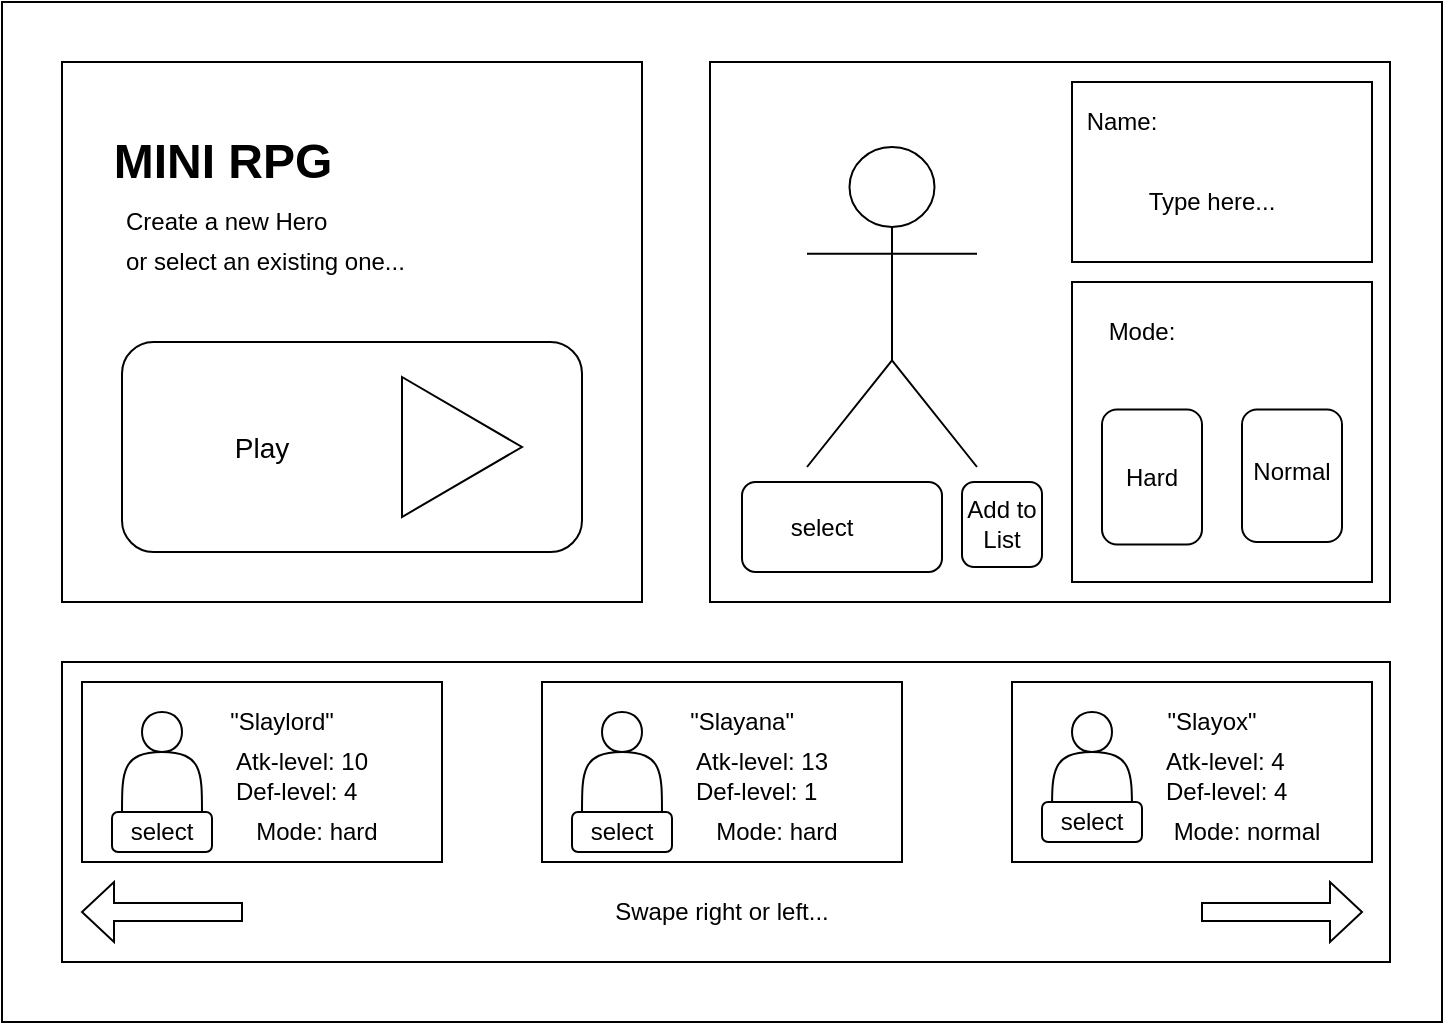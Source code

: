 <mxfile version="14.0.4" type="github">
  <diagram id="s0R87GjOq4F6TkN3tkKj" name="Page-1">
    <mxGraphModel dx="371" dy="942" grid="1" gridSize="10" guides="1" tooltips="1" connect="1" arrows="1" fold="1" page="1" pageScale="1" pageWidth="827" pageHeight="1169" math="0" shadow="0">
      <root>
        <mxCell id="0" />
        <mxCell id="1" parent="0" />
        <mxCell id="kV3hW0LneIvXpQz90k-1-1" value="" style="rounded=0;whiteSpace=wrap;html=1;" parent="1" vertex="1">
          <mxGeometry x="60" y="50" width="720" height="510" as="geometry" />
        </mxCell>
        <mxCell id="kV3hW0LneIvXpQz90k-1-2" value="" style="rounded=0;whiteSpace=wrap;html=1;" parent="1" vertex="1">
          <mxGeometry x="90" y="80" width="290" height="270" as="geometry" />
        </mxCell>
        <mxCell id="kV3hW0LneIvXpQz90k-1-3" value="" style="rounded=0;whiteSpace=wrap;html=1;" parent="1" vertex="1">
          <mxGeometry x="414" y="80" width="340" height="270" as="geometry" />
        </mxCell>
        <mxCell id="kV3hW0LneIvXpQz90k-1-4" value="" style="rounded=0;whiteSpace=wrap;html=1;" parent="1" vertex="1">
          <mxGeometry x="90" y="380" width="664" height="150" as="geometry" />
        </mxCell>
        <mxCell id="kV3hW0LneIvXpQz90k-1-7" value="" style="rounded=0;whiteSpace=wrap;html=1;" parent="1" vertex="1">
          <mxGeometry x="595" y="90" width="150" height="90" as="geometry" />
        </mxCell>
        <mxCell id="kV3hW0LneIvXpQz90k-1-8" value="" style="rounded=0;whiteSpace=wrap;html=1;" parent="1" vertex="1">
          <mxGeometry x="595" y="190" width="150" height="150" as="geometry" />
        </mxCell>
        <mxCell id="kV3hW0LneIvXpQz90k-1-9" style="edgeStyle=orthogonalEdgeStyle;rounded=0;orthogonalLoop=1;jettySize=auto;html=1;exitX=0.5;exitY=1;exitDx=0;exitDy=0;" parent="1" source="kV3hW0LneIvXpQz90k-1-8" target="kV3hW0LneIvXpQz90k-1-8" edge="1">
          <mxGeometry relative="1" as="geometry" />
        </mxCell>
        <mxCell id="kV3hW0LneIvXpQz90k-1-12" value="Mode:" style="text;html=1;strokeColor=none;fillColor=none;align=center;verticalAlign=middle;whiteSpace=wrap;rounded=0;" parent="1" vertex="1">
          <mxGeometry x="600" y="200" width="60" height="30" as="geometry" />
        </mxCell>
        <mxCell id="kV3hW0LneIvXpQz90k-1-13" value="" style="rounded=1;whiteSpace=wrap;html=1;" parent="1" vertex="1">
          <mxGeometry x="610" y="253.75" width="50" height="67.5" as="geometry" />
        </mxCell>
        <mxCell id="kV3hW0LneIvXpQz90k-1-14" value="" style="rounded=1;whiteSpace=wrap;html=1;" parent="1" vertex="1">
          <mxGeometry x="680" y="253.75" width="50" height="66.25" as="geometry" />
        </mxCell>
        <mxCell id="kV3hW0LneIvXpQz90k-1-16" value="Normal" style="text;html=1;strokeColor=none;fillColor=none;align=center;verticalAlign=middle;whiteSpace=wrap;rounded=0;" parent="1" vertex="1">
          <mxGeometry x="685" y="275" width="40" height="20" as="geometry" />
        </mxCell>
        <mxCell id="kV3hW0LneIvXpQz90k-1-17" value="Name:" style="text;html=1;strokeColor=none;fillColor=none;align=center;verticalAlign=middle;whiteSpace=wrap;rounded=0;" parent="1" vertex="1">
          <mxGeometry x="600" y="100" width="40" height="20" as="geometry" />
        </mxCell>
        <mxCell id="kV3hW0LneIvXpQz90k-1-18" value="Type here..." style="text;html=1;strokeColor=none;fillColor=none;align=center;verticalAlign=middle;whiteSpace=wrap;rounded=0;" parent="1" vertex="1">
          <mxGeometry x="615" y="140" width="100" height="20" as="geometry" />
        </mxCell>
        <mxCell id="kV3hW0LneIvXpQz90k-1-19" value="" style="rounded=1;whiteSpace=wrap;html=1;" parent="1" vertex="1">
          <mxGeometry x="120" y="220" width="230" height="105" as="geometry" />
        </mxCell>
        <mxCell id="kV3hW0LneIvXpQz90k-1-20" value="&lt;font style=&quot;font-size: 14px&quot;&gt;Play&lt;/font&gt;" style="text;html=1;strokeColor=none;fillColor=none;align=center;verticalAlign=middle;whiteSpace=wrap;rounded=0;" parent="1" vertex="1">
          <mxGeometry x="150" y="262.5" width="80" height="20" as="geometry" />
        </mxCell>
        <mxCell id="kV3hW0LneIvXpQz90k-1-21" value="" style="triangle;whiteSpace=wrap;html=1;" parent="1" vertex="1">
          <mxGeometry x="260" y="237.5" width="60" height="70" as="geometry" />
        </mxCell>
        <mxCell id="kV3hW0LneIvXpQz90k-1-24" value="MINI RPG" style="text;strokeColor=none;fillColor=none;html=1;fontSize=24;fontStyle=1;verticalAlign=middle;align=center;" parent="1" vertex="1">
          <mxGeometry x="120" y="110" width="100" height="40" as="geometry" />
        </mxCell>
        <mxCell id="kV3hW0LneIvXpQz90k-1-25" value="Swape right or left..." style="text;html=1;strokeColor=none;fillColor=none;align=center;verticalAlign=middle;whiteSpace=wrap;rounded=0;" parent="1" vertex="1">
          <mxGeometry x="365" y="495" width="110" height="20" as="geometry" />
        </mxCell>
        <mxCell id="kV3hW0LneIvXpQz90k-1-26" value="&lt;div align=&quot;left&quot;&gt;Create a new Hero&lt;/div&gt;" style="text;html=1;strokeColor=none;fillColor=none;align=left;verticalAlign=middle;whiteSpace=wrap;rounded=0;" parent="1" vertex="1">
          <mxGeometry x="120" y="150" width="130" height="20" as="geometry" />
        </mxCell>
        <mxCell id="kV3hW0LneIvXpQz90k-1-27" value="&lt;div align=&quot;left&quot;&gt;or select an existing one...&lt;/div&gt;" style="text;html=1;strokeColor=none;fillColor=none;align=left;verticalAlign=middle;whiteSpace=wrap;rounded=0;" parent="1" vertex="1">
          <mxGeometry x="120" y="170" width="180" height="20" as="geometry" />
        </mxCell>
        <mxCell id="kV3hW0LneIvXpQz90k-1-28" value="" style="shape=singleArrow;whiteSpace=wrap;html=1;" parent="1" vertex="1">
          <mxGeometry x="660" y="490" width="80" height="30" as="geometry" />
        </mxCell>
        <mxCell id="kV3hW0LneIvXpQz90k-1-29" value="" style="shape=singleArrow;direction=west;whiteSpace=wrap;html=1;" parent="1" vertex="1">
          <mxGeometry x="100" y="490" width="80" height="30" as="geometry" />
        </mxCell>
        <mxCell id="kV3hW0LneIvXpQz90k-1-36" value="Actor" style="shape=umlActor;verticalLabelPosition=bottom;verticalAlign=top;html=1;outlineConnect=0;" parent="1" vertex="1">
          <mxGeometry x="462.5" y="122.5" width="85" height="160" as="geometry" />
        </mxCell>
        <mxCell id="kV3hW0LneIvXpQz90k-1-37" style="edgeStyle=orthogonalEdgeStyle;rounded=0;orthogonalLoop=1;jettySize=auto;html=1;exitX=0.5;exitY=1;exitDx=0;exitDy=0;" parent="1" source="kV3hW0LneIvXpQz90k-1-2" target="kV3hW0LneIvXpQz90k-1-2" edge="1">
          <mxGeometry relative="1" as="geometry" />
        </mxCell>
        <mxCell id="kV3hW0LneIvXpQz90k-1-38" value="" style="rounded=0;whiteSpace=wrap;html=1;" parent="1" vertex="1">
          <mxGeometry x="100" y="390" width="180" height="90" as="geometry" />
        </mxCell>
        <mxCell id="kV3hW0LneIvXpQz90k-1-41" value="" style="shape=actor;whiteSpace=wrap;html=1;fontFamily=Helvetica;fontSize=12;fontColor=#000000;align=center;strokeColor=#000000;fillColor=#ffffff;" parent="1" vertex="1">
          <mxGeometry x="120" y="405" width="40" height="50" as="geometry" />
        </mxCell>
        <mxCell id="kV3hW0LneIvXpQz90k-1-44" value="&quot;Slaylord&quot;" style="text;html=1;strokeColor=none;fillColor=none;align=center;verticalAlign=middle;whiteSpace=wrap;rounded=0;" parent="1" vertex="1">
          <mxGeometry x="180" y="400" width="40" height="20" as="geometry" />
        </mxCell>
        <mxCell id="kV3hW0LneIvXpQz90k-1-45" value="&lt;div align=&quot;left&quot;&gt;Atk-level: 10&lt;/div&gt;" style="text;html=1;strokeColor=none;fillColor=none;align=left;verticalAlign=middle;whiteSpace=wrap;rounded=0;" parent="1" vertex="1">
          <mxGeometry x="175" y="420" width="75" height="20" as="geometry" />
        </mxCell>
        <mxCell id="kV3hW0LneIvXpQz90k-1-46" value="&lt;div align=&quot;left&quot;&gt;Def-level: 4&lt;/div&gt;" style="text;html=1;strokeColor=none;fillColor=none;align=left;verticalAlign=middle;whiteSpace=wrap;rounded=0;" parent="1" vertex="1">
          <mxGeometry x="175" y="435" width="85" height="20" as="geometry" />
        </mxCell>
        <mxCell id="kV3hW0LneIvXpQz90k-1-47" value="Mode: hard" style="text;html=1;strokeColor=none;fillColor=none;align=center;verticalAlign=middle;whiteSpace=wrap;rounded=0;" parent="1" vertex="1">
          <mxGeometry x="175" y="455" width="85" height="20" as="geometry" />
        </mxCell>
        <mxCell id="kV3hW0LneIvXpQz90k-1-67" value="Hard" style="text;html=1;strokeColor=none;fillColor=none;align=center;verticalAlign=middle;whiteSpace=wrap;rounded=0;" parent="1" vertex="1">
          <mxGeometry x="615" y="277.5" width="40" height="20" as="geometry" />
        </mxCell>
        <mxCell id="kV3hW0LneIvXpQz90k-1-68" value="" style="rounded=0;whiteSpace=wrap;html=1;" parent="1" vertex="1">
          <mxGeometry x="565" y="390" width="180" height="90" as="geometry" />
        </mxCell>
        <mxCell id="kV3hW0LneIvXpQz90k-1-69" value="" style="shape=actor;whiteSpace=wrap;html=1;fontFamily=Helvetica;fontSize=12;fontColor=#000000;align=center;strokeColor=#000000;fillColor=#ffffff;" parent="1" vertex="1">
          <mxGeometry x="585" y="405" width="40" height="50" as="geometry" />
        </mxCell>
        <mxCell id="kV3hW0LneIvXpQz90k-1-70" value="&quot;Slayox&quot;" style="text;html=1;strokeColor=none;fillColor=none;align=center;verticalAlign=middle;whiteSpace=wrap;rounded=0;" parent="1" vertex="1">
          <mxGeometry x="645" y="400" width="40" height="20" as="geometry" />
        </mxCell>
        <mxCell id="kV3hW0LneIvXpQz90k-1-71" value="&lt;div align=&quot;left&quot;&gt;Atk-level: 4&lt;br&gt;&lt;/div&gt;" style="text;html=1;strokeColor=none;fillColor=none;align=left;verticalAlign=middle;whiteSpace=wrap;rounded=0;" parent="1" vertex="1">
          <mxGeometry x="640" y="420" width="70" height="20" as="geometry" />
        </mxCell>
        <mxCell id="kV3hW0LneIvXpQz90k-1-72" value="&lt;div align=&quot;left&quot;&gt;Def-level: 4&lt;/div&gt;" style="text;html=1;strokeColor=none;fillColor=none;align=left;verticalAlign=middle;whiteSpace=wrap;rounded=0;" parent="1" vertex="1">
          <mxGeometry x="640" y="435" width="85" height="20" as="geometry" />
        </mxCell>
        <mxCell id="kV3hW0LneIvXpQz90k-1-73" value="Mode: normal" style="text;html=1;strokeColor=none;fillColor=none;align=center;verticalAlign=middle;whiteSpace=wrap;rounded=0;" parent="1" vertex="1">
          <mxGeometry x="640" y="455" width="85" height="20" as="geometry" />
        </mxCell>
        <mxCell id="kV3hW0LneIvXpQz90k-1-74" value="" style="rounded=0;whiteSpace=wrap;html=1;" parent="1" vertex="1">
          <mxGeometry x="330" y="390" width="180" height="90" as="geometry" />
        </mxCell>
        <mxCell id="kV3hW0LneIvXpQz90k-1-75" value="" style="shape=actor;whiteSpace=wrap;html=1;fontFamily=Helvetica;fontSize=12;fontColor=#000000;align=center;strokeColor=#000000;fillColor=#ffffff;" parent="1" vertex="1">
          <mxGeometry x="350" y="405" width="40" height="50" as="geometry" />
        </mxCell>
        <mxCell id="kV3hW0LneIvXpQz90k-1-76" value="&quot;Slayana&quot;" style="text;html=1;strokeColor=none;fillColor=none;align=center;verticalAlign=middle;whiteSpace=wrap;rounded=0;" parent="1" vertex="1">
          <mxGeometry x="410" y="400" width="40" height="20" as="geometry" />
        </mxCell>
        <mxCell id="kV3hW0LneIvXpQz90k-1-77" value="&lt;div align=&quot;left&quot;&gt;Atk-level: 13&lt;br&gt;&lt;/div&gt;" style="text;html=1;strokeColor=none;fillColor=none;align=left;verticalAlign=middle;whiteSpace=wrap;rounded=0;" parent="1" vertex="1">
          <mxGeometry x="405" y="420" width="75" height="20" as="geometry" />
        </mxCell>
        <mxCell id="kV3hW0LneIvXpQz90k-1-78" value="&lt;div align=&quot;left&quot;&gt;Def-level: 1&lt;br&gt;&lt;/div&gt;" style="text;html=1;strokeColor=none;fillColor=none;align=left;verticalAlign=middle;whiteSpace=wrap;rounded=0;" parent="1" vertex="1">
          <mxGeometry x="405" y="435" width="85" height="20" as="geometry" />
        </mxCell>
        <mxCell id="kV3hW0LneIvXpQz90k-1-79" value="Mode: hard" style="text;html=1;strokeColor=none;fillColor=none;align=center;verticalAlign=middle;whiteSpace=wrap;rounded=0;" parent="1" vertex="1">
          <mxGeometry x="405" y="455" width="85" height="20" as="geometry" />
        </mxCell>
        <mxCell id="kV3hW0LneIvXpQz90k-1-84" value="" style="rounded=1;whiteSpace=wrap;html=1;" parent="1" vertex="1">
          <mxGeometry x="430" y="290" width="100" height="45" as="geometry" />
        </mxCell>
        <mxCell id="kV3hW0LneIvXpQz90k-1-85" value="select" style="text;html=1;strokeColor=none;fillColor=none;align=center;verticalAlign=middle;whiteSpace=wrap;rounded=0;" parent="1" vertex="1">
          <mxGeometry x="450" y="302.5" width="40" height="20" as="geometry" />
        </mxCell>
        <mxCell id="kV3hW0LneIvXpQz90k-1-86" value="" style="rounded=1;whiteSpace=wrap;html=1;" parent="1" vertex="1">
          <mxGeometry x="115" y="455" width="50" height="20" as="geometry" />
        </mxCell>
        <mxCell id="kV3hW0LneIvXpQz90k-1-87" value="select" style="text;html=1;strokeColor=none;fillColor=none;align=center;verticalAlign=middle;whiteSpace=wrap;rounded=0;" parent="1" vertex="1">
          <mxGeometry x="120" y="455" width="40" height="20" as="geometry" />
        </mxCell>
        <mxCell id="kV3hW0LneIvXpQz90k-1-88" value="" style="rounded=1;whiteSpace=wrap;html=1;" parent="1" vertex="1">
          <mxGeometry x="345" y="455" width="50" height="20" as="geometry" />
        </mxCell>
        <mxCell id="kV3hW0LneIvXpQz90k-1-89" value="select" style="text;html=1;strokeColor=none;fillColor=none;align=center;verticalAlign=middle;whiteSpace=wrap;rounded=0;" parent="1" vertex="1">
          <mxGeometry x="350" y="455" width="40" height="20" as="geometry" />
        </mxCell>
        <mxCell id="kV3hW0LneIvXpQz90k-1-90" value="" style="rounded=1;whiteSpace=wrap;html=1;" parent="1" vertex="1">
          <mxGeometry x="580" y="450" width="50" height="20" as="geometry" />
        </mxCell>
        <mxCell id="kV3hW0LneIvXpQz90k-1-91" value="select" style="text;html=1;strokeColor=none;fillColor=none;align=center;verticalAlign=middle;whiteSpace=wrap;rounded=0;" parent="1" vertex="1">
          <mxGeometry x="585" y="450" width="40" height="20" as="geometry" />
        </mxCell>
        <mxCell id="kV3hW0LneIvXpQz90k-1-94" value="" style="rounded=1;whiteSpace=wrap;html=1;" parent="1" vertex="1">
          <mxGeometry x="540" y="290" width="40" height="42.5" as="geometry" />
        </mxCell>
        <mxCell id="kV3hW0LneIvXpQz90k-1-95" value="Add to List" style="text;html=1;strokeColor=none;fillColor=none;align=center;verticalAlign=middle;whiteSpace=wrap;rounded=0;" parent="1" vertex="1">
          <mxGeometry x="540" y="301.25" width="40" height="20" as="geometry" />
        </mxCell>
      </root>
    </mxGraphModel>
  </diagram>
</mxfile>

